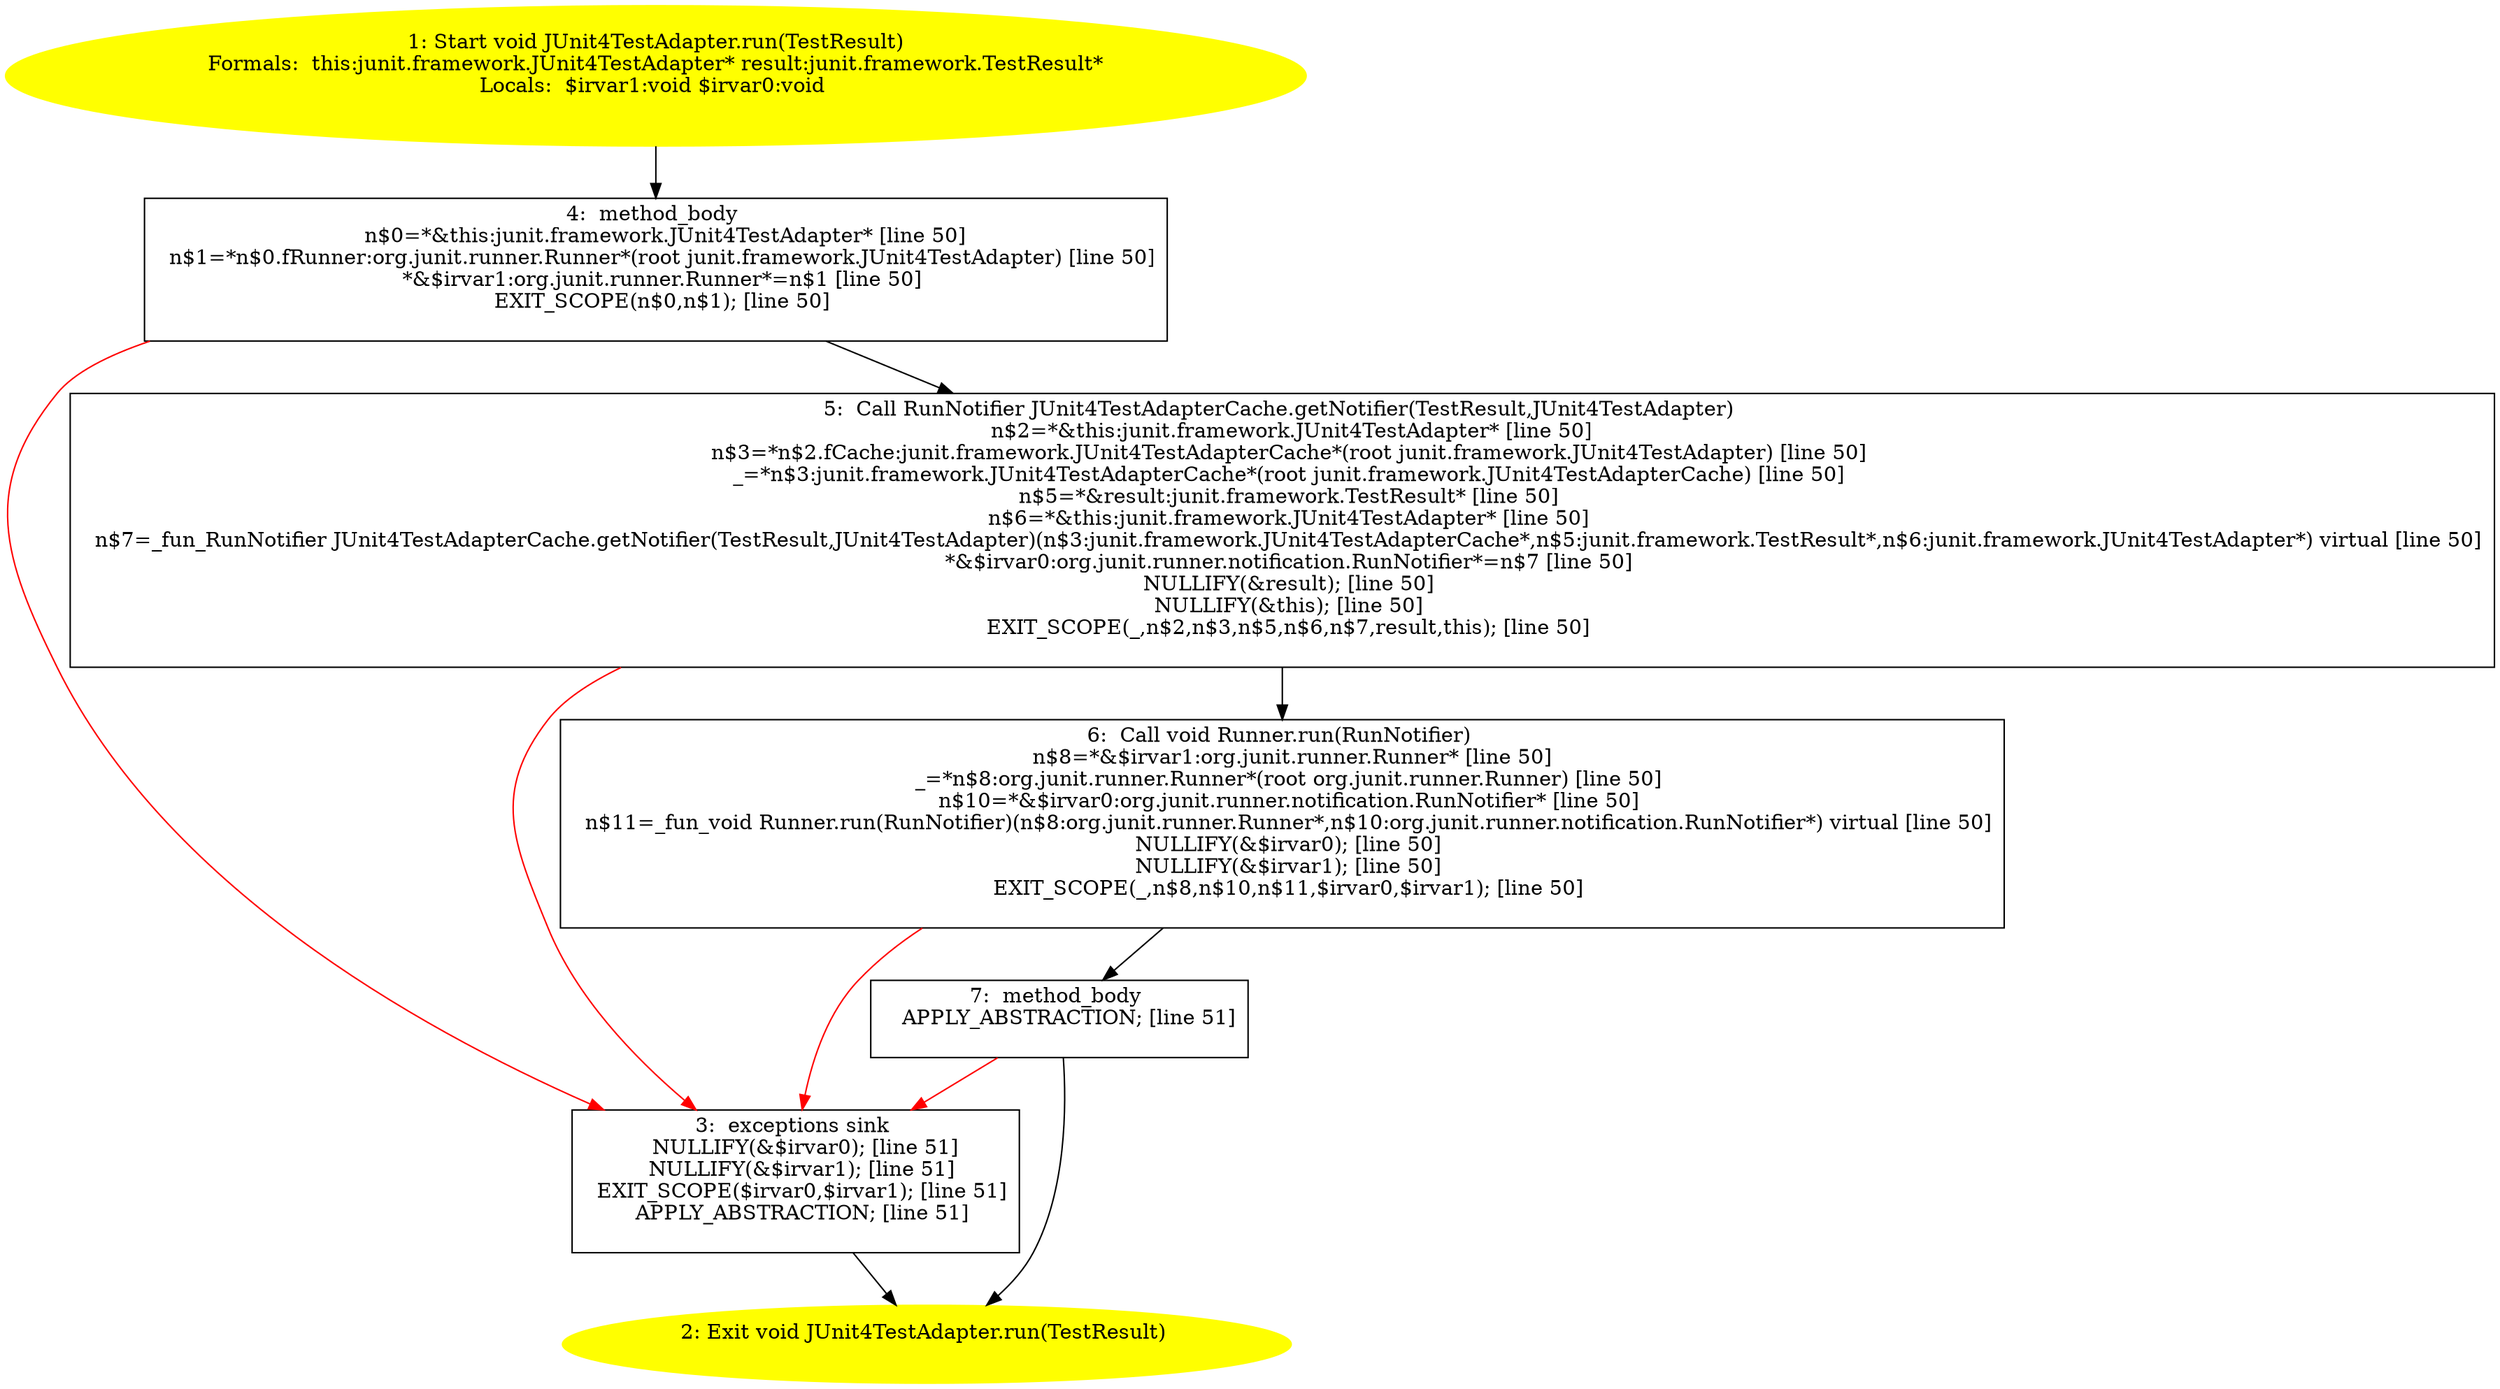 /* @generated */
digraph cfg {
"junit.framework.JUnit4TestAdapter.run(junit.framework.TestResult):void.6d84538e4ac5d1270c156efe971560e8_1" [label="1: Start void JUnit4TestAdapter.run(TestResult)\nFormals:  this:junit.framework.JUnit4TestAdapter* result:junit.framework.TestResult*\nLocals:  $irvar1:void $irvar0:void \n  " color=yellow style=filled]
	

	 "junit.framework.JUnit4TestAdapter.run(junit.framework.TestResult):void.6d84538e4ac5d1270c156efe971560e8_1" -> "junit.framework.JUnit4TestAdapter.run(junit.framework.TestResult):void.6d84538e4ac5d1270c156efe971560e8_4" ;
"junit.framework.JUnit4TestAdapter.run(junit.framework.TestResult):void.6d84538e4ac5d1270c156efe971560e8_2" [label="2: Exit void JUnit4TestAdapter.run(TestResult) \n  " color=yellow style=filled]
	

"junit.framework.JUnit4TestAdapter.run(junit.framework.TestResult):void.6d84538e4ac5d1270c156efe971560e8_3" [label="3:  exceptions sink \n   NULLIFY(&$irvar0); [line 51]\n  NULLIFY(&$irvar1); [line 51]\n  EXIT_SCOPE($irvar0,$irvar1); [line 51]\n  APPLY_ABSTRACTION; [line 51]\n " shape="box"]
	

	 "junit.framework.JUnit4TestAdapter.run(junit.framework.TestResult):void.6d84538e4ac5d1270c156efe971560e8_3" -> "junit.framework.JUnit4TestAdapter.run(junit.framework.TestResult):void.6d84538e4ac5d1270c156efe971560e8_2" ;
"junit.framework.JUnit4TestAdapter.run(junit.framework.TestResult):void.6d84538e4ac5d1270c156efe971560e8_4" [label="4:  method_body \n   n$0=*&this:junit.framework.JUnit4TestAdapter* [line 50]\n  n$1=*n$0.fRunner:org.junit.runner.Runner*(root junit.framework.JUnit4TestAdapter) [line 50]\n  *&$irvar1:org.junit.runner.Runner*=n$1 [line 50]\n  EXIT_SCOPE(n$0,n$1); [line 50]\n " shape="box"]
	

	 "junit.framework.JUnit4TestAdapter.run(junit.framework.TestResult):void.6d84538e4ac5d1270c156efe971560e8_4" -> "junit.framework.JUnit4TestAdapter.run(junit.framework.TestResult):void.6d84538e4ac5d1270c156efe971560e8_5" ;
	 "junit.framework.JUnit4TestAdapter.run(junit.framework.TestResult):void.6d84538e4ac5d1270c156efe971560e8_4" -> "junit.framework.JUnit4TestAdapter.run(junit.framework.TestResult):void.6d84538e4ac5d1270c156efe971560e8_3" [color="red" ];
"junit.framework.JUnit4TestAdapter.run(junit.framework.TestResult):void.6d84538e4ac5d1270c156efe971560e8_5" [label="5:  Call RunNotifier JUnit4TestAdapterCache.getNotifier(TestResult,JUnit4TestAdapter) \n   n$2=*&this:junit.framework.JUnit4TestAdapter* [line 50]\n  n$3=*n$2.fCache:junit.framework.JUnit4TestAdapterCache*(root junit.framework.JUnit4TestAdapter) [line 50]\n  _=*n$3:junit.framework.JUnit4TestAdapterCache*(root junit.framework.JUnit4TestAdapterCache) [line 50]\n  n$5=*&result:junit.framework.TestResult* [line 50]\n  n$6=*&this:junit.framework.JUnit4TestAdapter* [line 50]\n  n$7=_fun_RunNotifier JUnit4TestAdapterCache.getNotifier(TestResult,JUnit4TestAdapter)(n$3:junit.framework.JUnit4TestAdapterCache*,n$5:junit.framework.TestResult*,n$6:junit.framework.JUnit4TestAdapter*) virtual [line 50]\n  *&$irvar0:org.junit.runner.notification.RunNotifier*=n$7 [line 50]\n  NULLIFY(&result); [line 50]\n  NULLIFY(&this); [line 50]\n  EXIT_SCOPE(_,n$2,n$3,n$5,n$6,n$7,result,this); [line 50]\n " shape="box"]
	

	 "junit.framework.JUnit4TestAdapter.run(junit.framework.TestResult):void.6d84538e4ac5d1270c156efe971560e8_5" -> "junit.framework.JUnit4TestAdapter.run(junit.framework.TestResult):void.6d84538e4ac5d1270c156efe971560e8_6" ;
	 "junit.framework.JUnit4TestAdapter.run(junit.framework.TestResult):void.6d84538e4ac5d1270c156efe971560e8_5" -> "junit.framework.JUnit4TestAdapter.run(junit.framework.TestResult):void.6d84538e4ac5d1270c156efe971560e8_3" [color="red" ];
"junit.framework.JUnit4TestAdapter.run(junit.framework.TestResult):void.6d84538e4ac5d1270c156efe971560e8_6" [label="6:  Call void Runner.run(RunNotifier) \n   n$8=*&$irvar1:org.junit.runner.Runner* [line 50]\n  _=*n$8:org.junit.runner.Runner*(root org.junit.runner.Runner) [line 50]\n  n$10=*&$irvar0:org.junit.runner.notification.RunNotifier* [line 50]\n  n$11=_fun_void Runner.run(RunNotifier)(n$8:org.junit.runner.Runner*,n$10:org.junit.runner.notification.RunNotifier*) virtual [line 50]\n  NULLIFY(&$irvar0); [line 50]\n  NULLIFY(&$irvar1); [line 50]\n  EXIT_SCOPE(_,n$8,n$10,n$11,$irvar0,$irvar1); [line 50]\n " shape="box"]
	

	 "junit.framework.JUnit4TestAdapter.run(junit.framework.TestResult):void.6d84538e4ac5d1270c156efe971560e8_6" -> "junit.framework.JUnit4TestAdapter.run(junit.framework.TestResult):void.6d84538e4ac5d1270c156efe971560e8_7" ;
	 "junit.framework.JUnit4TestAdapter.run(junit.framework.TestResult):void.6d84538e4ac5d1270c156efe971560e8_6" -> "junit.framework.JUnit4TestAdapter.run(junit.framework.TestResult):void.6d84538e4ac5d1270c156efe971560e8_3" [color="red" ];
"junit.framework.JUnit4TestAdapter.run(junit.framework.TestResult):void.6d84538e4ac5d1270c156efe971560e8_7" [label="7:  method_body \n   APPLY_ABSTRACTION; [line 51]\n " shape="box"]
	

	 "junit.framework.JUnit4TestAdapter.run(junit.framework.TestResult):void.6d84538e4ac5d1270c156efe971560e8_7" -> "junit.framework.JUnit4TestAdapter.run(junit.framework.TestResult):void.6d84538e4ac5d1270c156efe971560e8_2" ;
	 "junit.framework.JUnit4TestAdapter.run(junit.framework.TestResult):void.6d84538e4ac5d1270c156efe971560e8_7" -> "junit.framework.JUnit4TestAdapter.run(junit.framework.TestResult):void.6d84538e4ac5d1270c156efe971560e8_3" [color="red" ];
}
